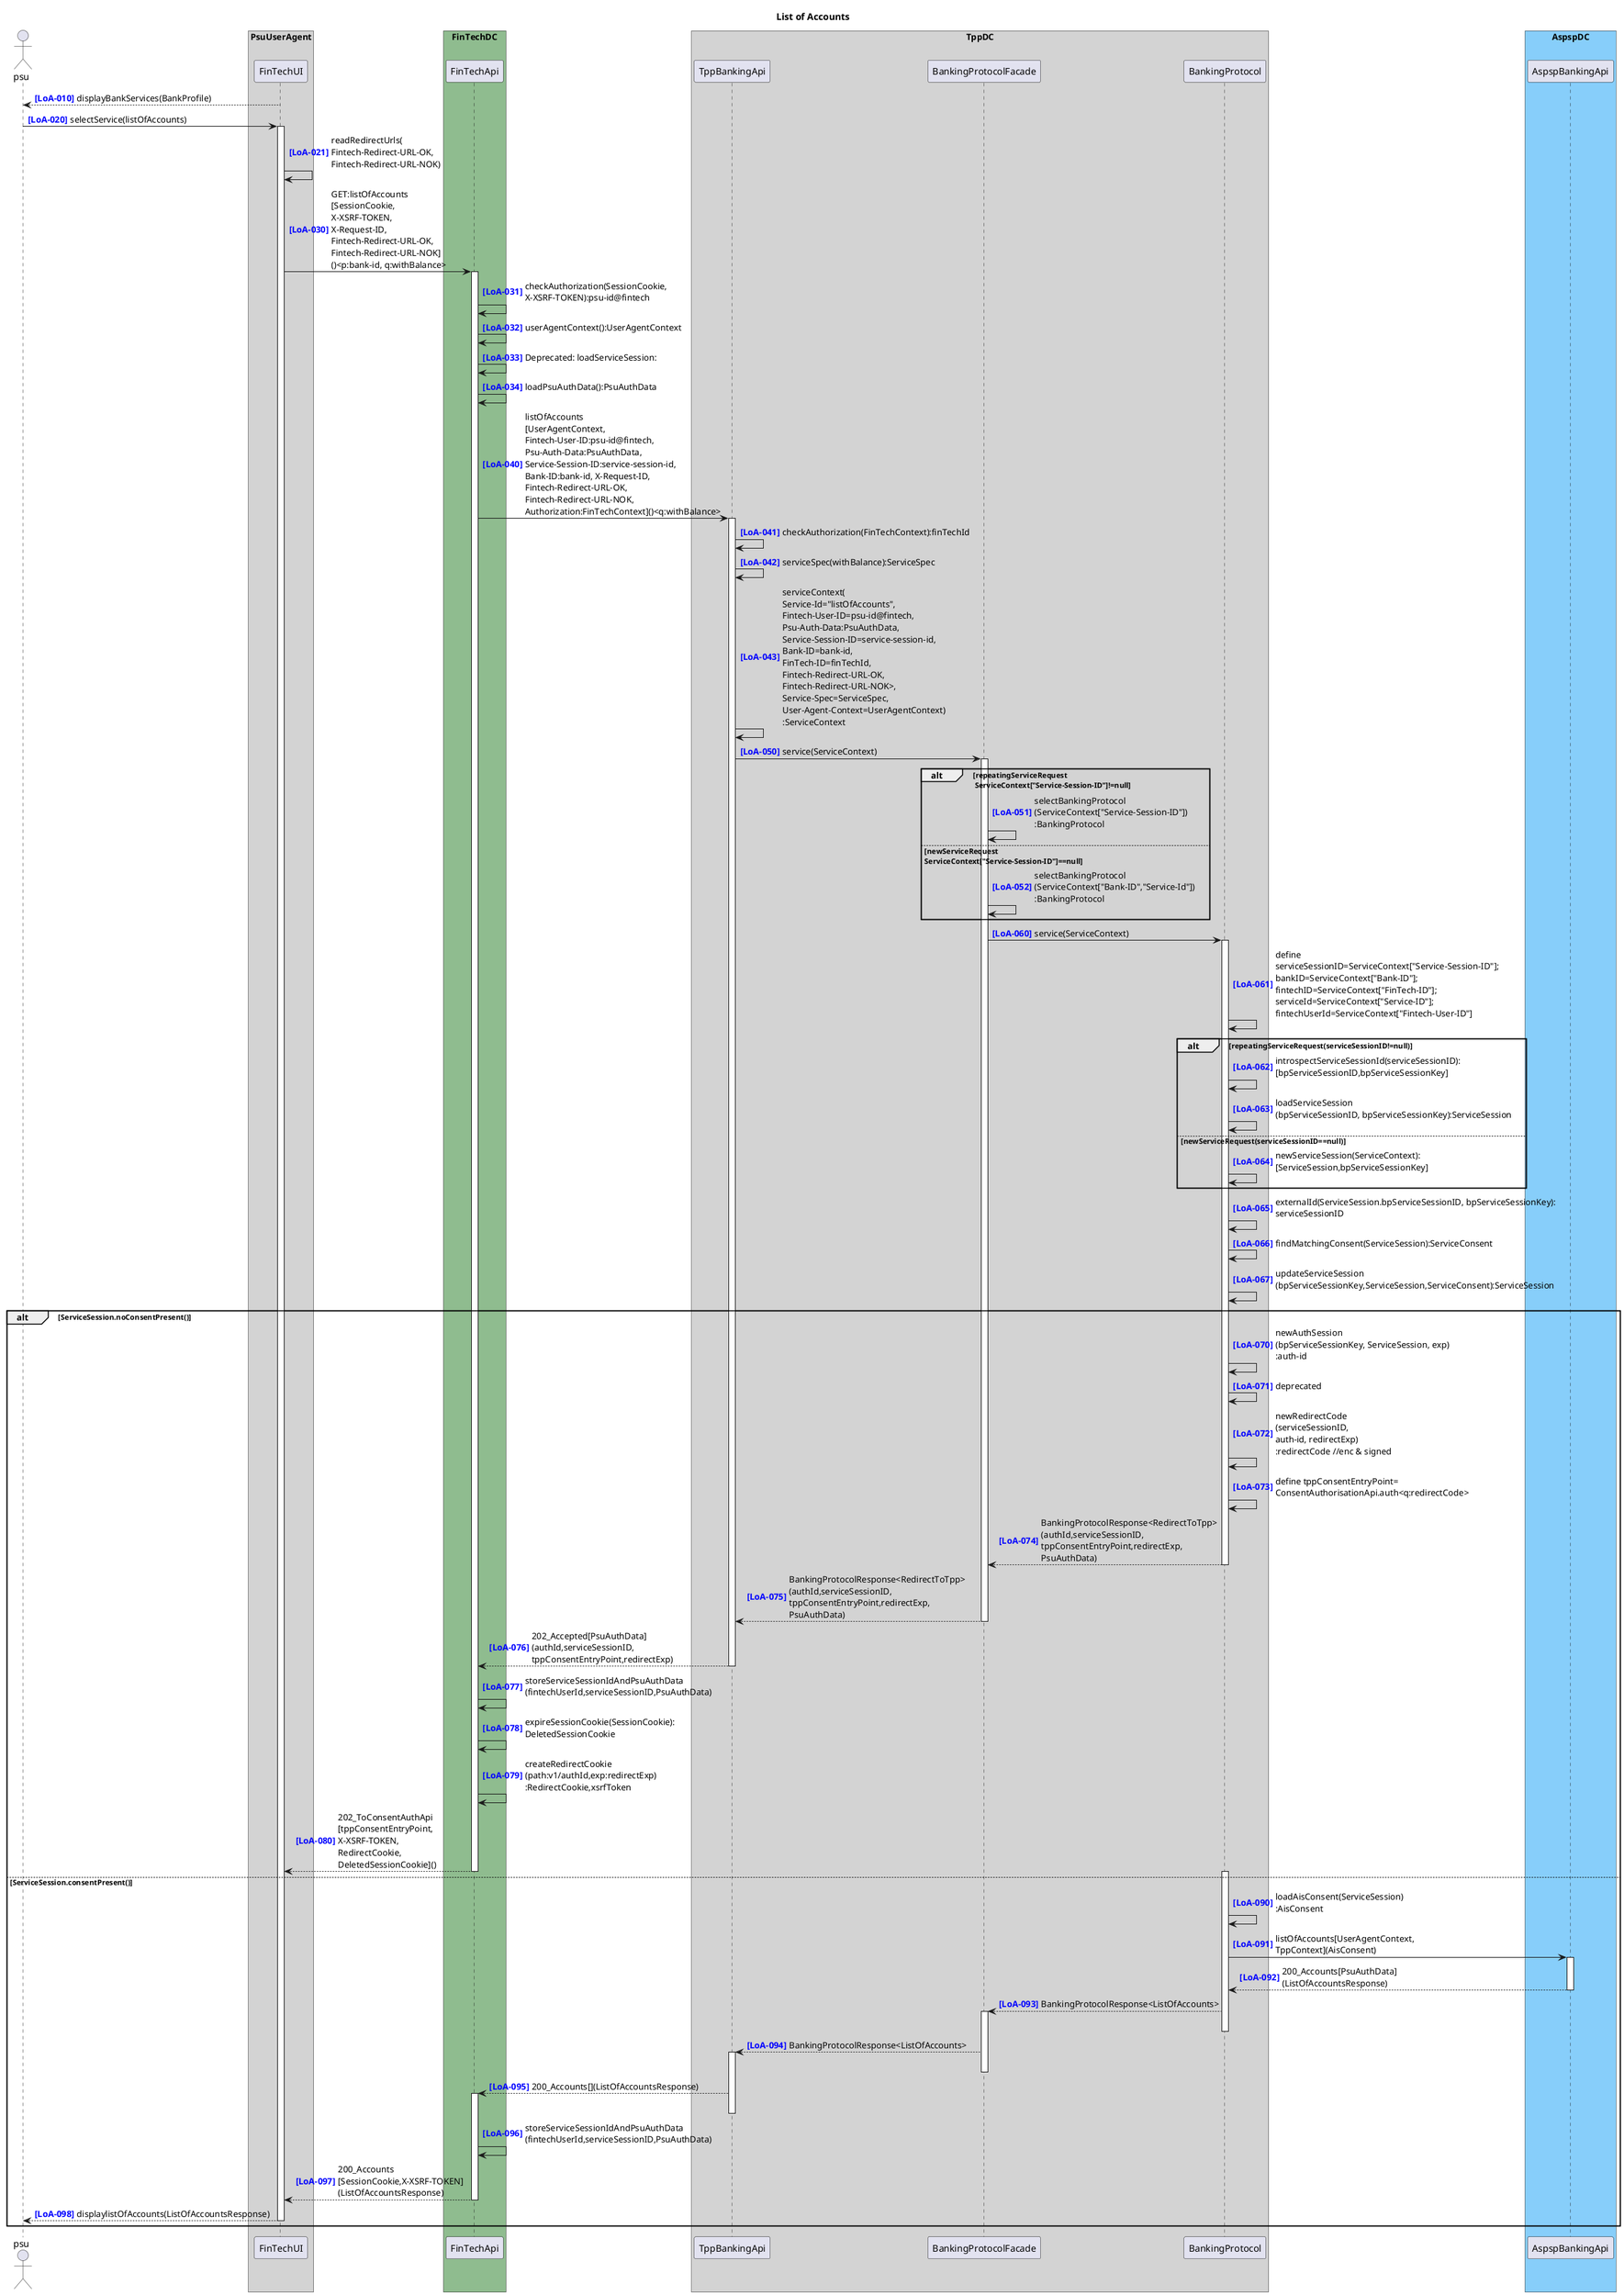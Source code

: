 @startuml

title "List of Accounts"

autonumber 10 10 "<b><color blue>[LoA-000]</color></b>"
actor psu

box "PsuUserAgent" #LightGray
    participant "FinTechUI" as FinTechUI
    'participant "ConsentAuthorisationUI" as ConsentAuthorisationUI
    'participant "OnlineBankingUI" as OnlineBankingUI
end box
box "FinTechDC" #DarkSeaGreen
    participant "FinTechApi" as FinTechApi
end box
box "TppDC" #LightGray
    participant "TppBankingApi" as TppBankingApi
    'participant "ConsentAuthorisationApi" as ConsentAuthorisationApi
    participant "BankingProtocolFacade" as BankingProtocolFacade
    'participant "TppBankSearchApi" as TppBankSearchApi

    participant "BankingProtocol" as BankingProtocol
    'participant "RedirectSessionStoreApi" as RedirectSessionStoreApi
end box
box "AspspDC" #LightSkyBlue
	participant "AspspBankingApi" as AspspBankingApi
    'participant "OnlineBankingApi" as OnlineBankingApi
end box

FinTechUI --> psu : displayBankServices(BankProfile)
autonumber 20 1 "<b><color blue>[LoA-000]"
psu -> FinTechUI ++ : selectService(listOfAccounts)
FinTechUI -> FinTechUI : readRedirectUrls(\nFintech-Redirect-URL-OK,\nFintech-Redirect-URL-NOK)
autonumber 30 1 "<b><color blue>[LoA-000]"
FinTechUI -> FinTechApi ++ : GET:listOfAccounts\n[SessionCookie,\nX-XSRF-TOKEN,\nX-Request-ID, \nFintech-Redirect-URL-OK,\nFintech-Redirect-URL-NOK]\n()<p:bank-id, q:withBalance>
FinTechApi -> FinTechApi : checkAuthorization(SessionCookie,\nX-XSRF-TOKEN):psu-id@fintech
FinTechApi -> FinTechApi : userAgentContext():UserAgentContext
FinTechApi -> FinTechApi : Deprecated: loadServiceSession:
FinTechApi -> FinTechApi : loadPsuAuthData():PsuAuthData

autonumber 40 1 "<b><color blue>[LoA-000]"
FinTechApi -> TppBankingApi ++ : listOfAccounts\n[UserAgentContext,\nFintech-User-ID:psu-id@fintech,\nPsu-Auth-Data:PsuAuthData,\nService-Session-ID:service-session-id,\nBank-ID:bank-id, X-Request-ID,\nFintech-Redirect-URL-OK,\nFintech-Redirect-URL-NOK,\nAuthorization:FinTechContext]()<q:withBalance>
TppBankingApi -> TppBankingApi : checkAuthorization(FinTechContext):finTechId
TppBankingApi -> TppBankingApi : serviceSpec(withBalance):ServiceSpec
TppBankingApi -> TppBankingApi : serviceContext(\nService-Id="listOfAccounts",\nFintech-User-ID=psu-id@fintech,\nPsu-Auth-Data:PsuAuthData,\nService-Session-ID=service-session-id,\nBank-ID=bank-id,\nFinTech-ID=finTechId,\nFintech-Redirect-URL-OK,\nFintech-Redirect-URL-NOK>,\nService-Spec=ServiceSpec,\nUser-Agent-Context=UserAgentContext)\n:ServiceContext
autonumber 50 1 "<b><color blue>[LoA-000]"
TppBankingApi -> BankingProtocolFacade ++ : service(ServiceContext)
alt repeatingServiceRequest\n ServiceContext["Service-Session-ID"]!=null
    BankingProtocolFacade -> BankingProtocolFacade : selectBankingProtocol\n(ServiceContext["Service-Session-ID"])\n:BankingProtocol
else newServiceRequest \nServiceContext["Service-Session-ID"]==null
    BankingProtocolFacade -> BankingProtocolFacade : selectBankingProtocol\n(ServiceContext["Bank-ID","Service-Id"])\n:BankingProtocol
end
autonumber 60 1 "<b><color blue>[LoA-000]"
BankingProtocolFacade -> BankingProtocol ++ : service(ServiceContext)
BankingProtocol -> BankingProtocol : define \nserviceSessionID=ServiceContext["Service-Session-ID"];\nbankID=ServiceContext["Bank-ID"];\nfintechID=ServiceContext["FinTech-ID"];\nserviceId=ServiceContext["Service-ID"];\nfintechUserId=ServiceContext["Fintech-User-ID"]
alt repeatingServiceRequest(serviceSessionID!=null)
    BankingProtocol -> BankingProtocol : introspectServiceSessionId(serviceSessionID):\n[bpServiceSessionID,bpServiceSessionKey]
    BankingProtocol -> BankingProtocol : loadServiceSession\n(bpServiceSessionID, bpServiceSessionKey):ServiceSession
else newServiceRequest(serviceSessionID==null)
    BankingProtocol -> BankingProtocol : newServiceSession(ServiceContext):\n[ServiceSession,bpServiceSessionKey]
end
BankingProtocol -> BankingProtocol : externalId(ServiceSession.bpServiceSessionID, bpServiceSessionKey):\nserviceSessionID
BankingProtocol -> BankingProtocol : findMatchingConsent(ServiceSession):ServiceConsent
BankingProtocol -> BankingProtocol : updateServiceSession\n(bpServiceSessionKey,ServiceSession,ServiceConsent):ServiceSession
alt ServiceSession.noConsentPresent()
    autonumber 70 1 "<b><color blue>[LoA-000]"
    BankingProtocol -> BankingProtocol : newAuthSession\n(bpServiceSessionKey, ServiceSession, exp)\n:auth-id
    BankingProtocol -> BankingProtocol : deprecated
    BankingProtocol -> BankingProtocol : newRedirectCode\n(serviceSessionID,\nauth-id, redirectExp)\n:redirectCode //enc & signed
    BankingProtocol -> BankingProtocol : define tppConsentEntryPoint=\nConsentAuthorisationApi.auth<q:redirectCode>
    return BankingProtocolResponse<RedirectToTpp>\n(authId,serviceSessionID,\ntppConsentEntryPoint,redirectExp,\nPsuAuthData)
    return BankingProtocolResponse<RedirectToTpp>\n(authId,serviceSessionID,\ntppConsentEntryPoint,redirectExp,\nPsuAuthData)
    return 202_Accepted[PsuAuthData]\n(authId,serviceSessionID,\ntppConsentEntryPoint,redirectExp)
    FinTechApi -> FinTechApi : storeServiceSessionIdAndPsuAuthData\n(fintechUserId,serviceSessionID,PsuAuthData)
    FinTechApi -> FinTechApi : expireSessionCookie(SessionCookie):\nDeletedSessionCookie
    FinTechApi -> FinTechApi : createRedirectCookie\n(path:v1/authId,exp:redirectExp)\n:RedirectCookie,xsrfToken
    return 202_ToConsentAuthApi\n[tppConsentEntryPoint,\nX-XSRF-TOKEN,\nRedirectCookie,\nDeletedSessionCookie]()
else ServiceSession.consentPresent()
    autonumber 90 1 "<b><color blue>[LoA-000]"
    activate BankingProtocol
    BankingProtocol -> BankingProtocol : loadAisConsent(ServiceSession)\n:AisConsent
    BankingProtocol -> AspspBankingApi ++ : listOfAccounts[UserAgentContext,\nTppContext](AisConsent) 
    return 200_Accounts[PsuAuthData]\n(ListOfAccountsResponse)
    BankingProtocol --> BankingProtocolFacade ++: BankingProtocolResponse<ListOfAccounts>
    deactivate BankingProtocol
    BankingProtocolFacade --> TppBankingApi ++: BankingProtocolResponse<ListOfAccounts>
    deactivate BankingProtocolFacade
    TppBankingApi --> FinTechApi ++ : 200_Accounts[](ListOfAccountsResponse)
    deactivate TppBankingApi
    FinTechApi -> FinTechApi : storeServiceSessionIdAndPsuAuthData\n(fintechUserId,serviceSessionID,PsuAuthData)
    FinTechApi --> FinTechUI : 200_Accounts\n[SessionCookie,X-XSRF-TOKEN]\n(ListOfAccountsResponse)
    deactivate FinTechApi
    return displaylistOfAccounts(ListOfAccountsResponse)
end
@enduml
